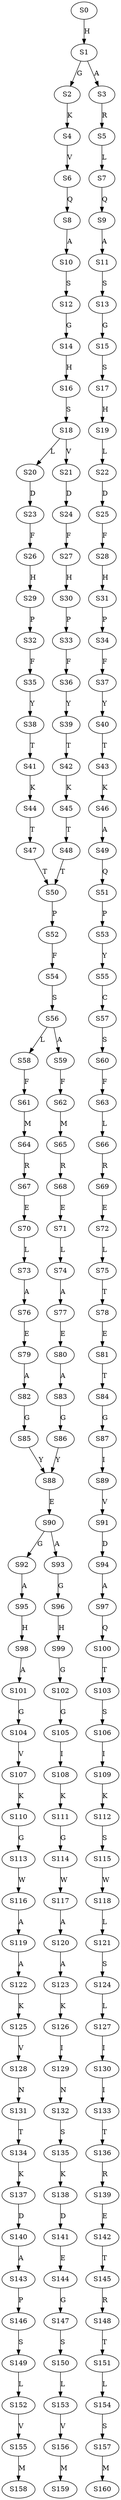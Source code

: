 strict digraph  {
	S0 -> S1 [ label = H ];
	S1 -> S2 [ label = G ];
	S1 -> S3 [ label = A ];
	S2 -> S4 [ label = K ];
	S3 -> S5 [ label = R ];
	S4 -> S6 [ label = V ];
	S5 -> S7 [ label = L ];
	S6 -> S8 [ label = Q ];
	S7 -> S9 [ label = Q ];
	S8 -> S10 [ label = A ];
	S9 -> S11 [ label = A ];
	S10 -> S12 [ label = S ];
	S11 -> S13 [ label = S ];
	S12 -> S14 [ label = G ];
	S13 -> S15 [ label = G ];
	S14 -> S16 [ label = H ];
	S15 -> S17 [ label = S ];
	S16 -> S18 [ label = S ];
	S17 -> S19 [ label = H ];
	S18 -> S20 [ label = L ];
	S18 -> S21 [ label = V ];
	S19 -> S22 [ label = L ];
	S20 -> S23 [ label = D ];
	S21 -> S24 [ label = D ];
	S22 -> S25 [ label = D ];
	S23 -> S26 [ label = F ];
	S24 -> S27 [ label = F ];
	S25 -> S28 [ label = F ];
	S26 -> S29 [ label = H ];
	S27 -> S30 [ label = H ];
	S28 -> S31 [ label = H ];
	S29 -> S32 [ label = P ];
	S30 -> S33 [ label = P ];
	S31 -> S34 [ label = P ];
	S32 -> S35 [ label = F ];
	S33 -> S36 [ label = F ];
	S34 -> S37 [ label = F ];
	S35 -> S38 [ label = Y ];
	S36 -> S39 [ label = Y ];
	S37 -> S40 [ label = Y ];
	S38 -> S41 [ label = T ];
	S39 -> S42 [ label = T ];
	S40 -> S43 [ label = T ];
	S41 -> S44 [ label = K ];
	S42 -> S45 [ label = K ];
	S43 -> S46 [ label = K ];
	S44 -> S47 [ label = T ];
	S45 -> S48 [ label = T ];
	S46 -> S49 [ label = A ];
	S47 -> S50 [ label = T ];
	S48 -> S50 [ label = T ];
	S49 -> S51 [ label = Q ];
	S50 -> S52 [ label = P ];
	S51 -> S53 [ label = P ];
	S52 -> S54 [ label = F ];
	S53 -> S55 [ label = Y ];
	S54 -> S56 [ label = S ];
	S55 -> S57 [ label = C ];
	S56 -> S58 [ label = L ];
	S56 -> S59 [ label = A ];
	S57 -> S60 [ label = S ];
	S58 -> S61 [ label = F ];
	S59 -> S62 [ label = F ];
	S60 -> S63 [ label = F ];
	S61 -> S64 [ label = M ];
	S62 -> S65 [ label = M ];
	S63 -> S66 [ label = L ];
	S64 -> S67 [ label = R ];
	S65 -> S68 [ label = R ];
	S66 -> S69 [ label = R ];
	S67 -> S70 [ label = E ];
	S68 -> S71 [ label = E ];
	S69 -> S72 [ label = E ];
	S70 -> S73 [ label = L ];
	S71 -> S74 [ label = L ];
	S72 -> S75 [ label = L ];
	S73 -> S76 [ label = A ];
	S74 -> S77 [ label = A ];
	S75 -> S78 [ label = T ];
	S76 -> S79 [ label = E ];
	S77 -> S80 [ label = E ];
	S78 -> S81 [ label = E ];
	S79 -> S82 [ label = A ];
	S80 -> S83 [ label = A ];
	S81 -> S84 [ label = T ];
	S82 -> S85 [ label = G ];
	S83 -> S86 [ label = G ];
	S84 -> S87 [ label = G ];
	S85 -> S88 [ label = Y ];
	S86 -> S88 [ label = Y ];
	S87 -> S89 [ label = I ];
	S88 -> S90 [ label = E ];
	S89 -> S91 [ label = V ];
	S90 -> S92 [ label = G ];
	S90 -> S93 [ label = A ];
	S91 -> S94 [ label = D ];
	S92 -> S95 [ label = A ];
	S93 -> S96 [ label = G ];
	S94 -> S97 [ label = A ];
	S95 -> S98 [ label = H ];
	S96 -> S99 [ label = H ];
	S97 -> S100 [ label = Q ];
	S98 -> S101 [ label = A ];
	S99 -> S102 [ label = G ];
	S100 -> S103 [ label = T ];
	S101 -> S104 [ label = G ];
	S102 -> S105 [ label = G ];
	S103 -> S106 [ label = S ];
	S104 -> S107 [ label = V ];
	S105 -> S108 [ label = I ];
	S106 -> S109 [ label = I ];
	S107 -> S110 [ label = K ];
	S108 -> S111 [ label = K ];
	S109 -> S112 [ label = K ];
	S110 -> S113 [ label = G ];
	S111 -> S114 [ label = G ];
	S112 -> S115 [ label = S ];
	S113 -> S116 [ label = W ];
	S114 -> S117 [ label = W ];
	S115 -> S118 [ label = W ];
	S116 -> S119 [ label = A ];
	S117 -> S120 [ label = A ];
	S118 -> S121 [ label = L ];
	S119 -> S122 [ label = A ];
	S120 -> S123 [ label = A ];
	S121 -> S124 [ label = S ];
	S122 -> S125 [ label = K ];
	S123 -> S126 [ label = K ];
	S124 -> S127 [ label = L ];
	S125 -> S128 [ label = V ];
	S126 -> S129 [ label = I ];
	S127 -> S130 [ label = I ];
	S128 -> S131 [ label = N ];
	S129 -> S132 [ label = N ];
	S130 -> S133 [ label = I ];
	S131 -> S134 [ label = T ];
	S132 -> S135 [ label = S ];
	S133 -> S136 [ label = T ];
	S134 -> S137 [ label = K ];
	S135 -> S138 [ label = K ];
	S136 -> S139 [ label = R ];
	S137 -> S140 [ label = D ];
	S138 -> S141 [ label = D ];
	S139 -> S142 [ label = E ];
	S140 -> S143 [ label = A ];
	S141 -> S144 [ label = E ];
	S142 -> S145 [ label = T ];
	S143 -> S146 [ label = P ];
	S144 -> S147 [ label = G ];
	S145 -> S148 [ label = R ];
	S146 -> S149 [ label = S ];
	S147 -> S150 [ label = S ];
	S148 -> S151 [ label = T ];
	S149 -> S152 [ label = L ];
	S150 -> S153 [ label = L ];
	S151 -> S154 [ label = L ];
	S152 -> S155 [ label = V ];
	S153 -> S156 [ label = V ];
	S154 -> S157 [ label = S ];
	S155 -> S158 [ label = M ];
	S156 -> S159 [ label = M ];
	S157 -> S160 [ label = M ];
}

